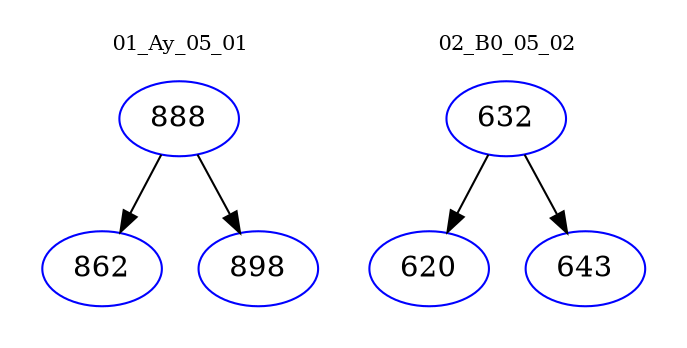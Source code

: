 digraph{
subgraph cluster_0 {
color = white
label = "01_Ay_05_01";
fontsize=10;
T0_888 [label="888", color="blue"]
T0_888 -> T0_862 [color="black"]
T0_862 [label="862", color="blue"]
T0_888 -> T0_898 [color="black"]
T0_898 [label="898", color="blue"]
}
subgraph cluster_1 {
color = white
label = "02_B0_05_02";
fontsize=10;
T1_632 [label="632", color="blue"]
T1_632 -> T1_620 [color="black"]
T1_620 [label="620", color="blue"]
T1_632 -> T1_643 [color="black"]
T1_643 [label="643", color="blue"]
}
}

